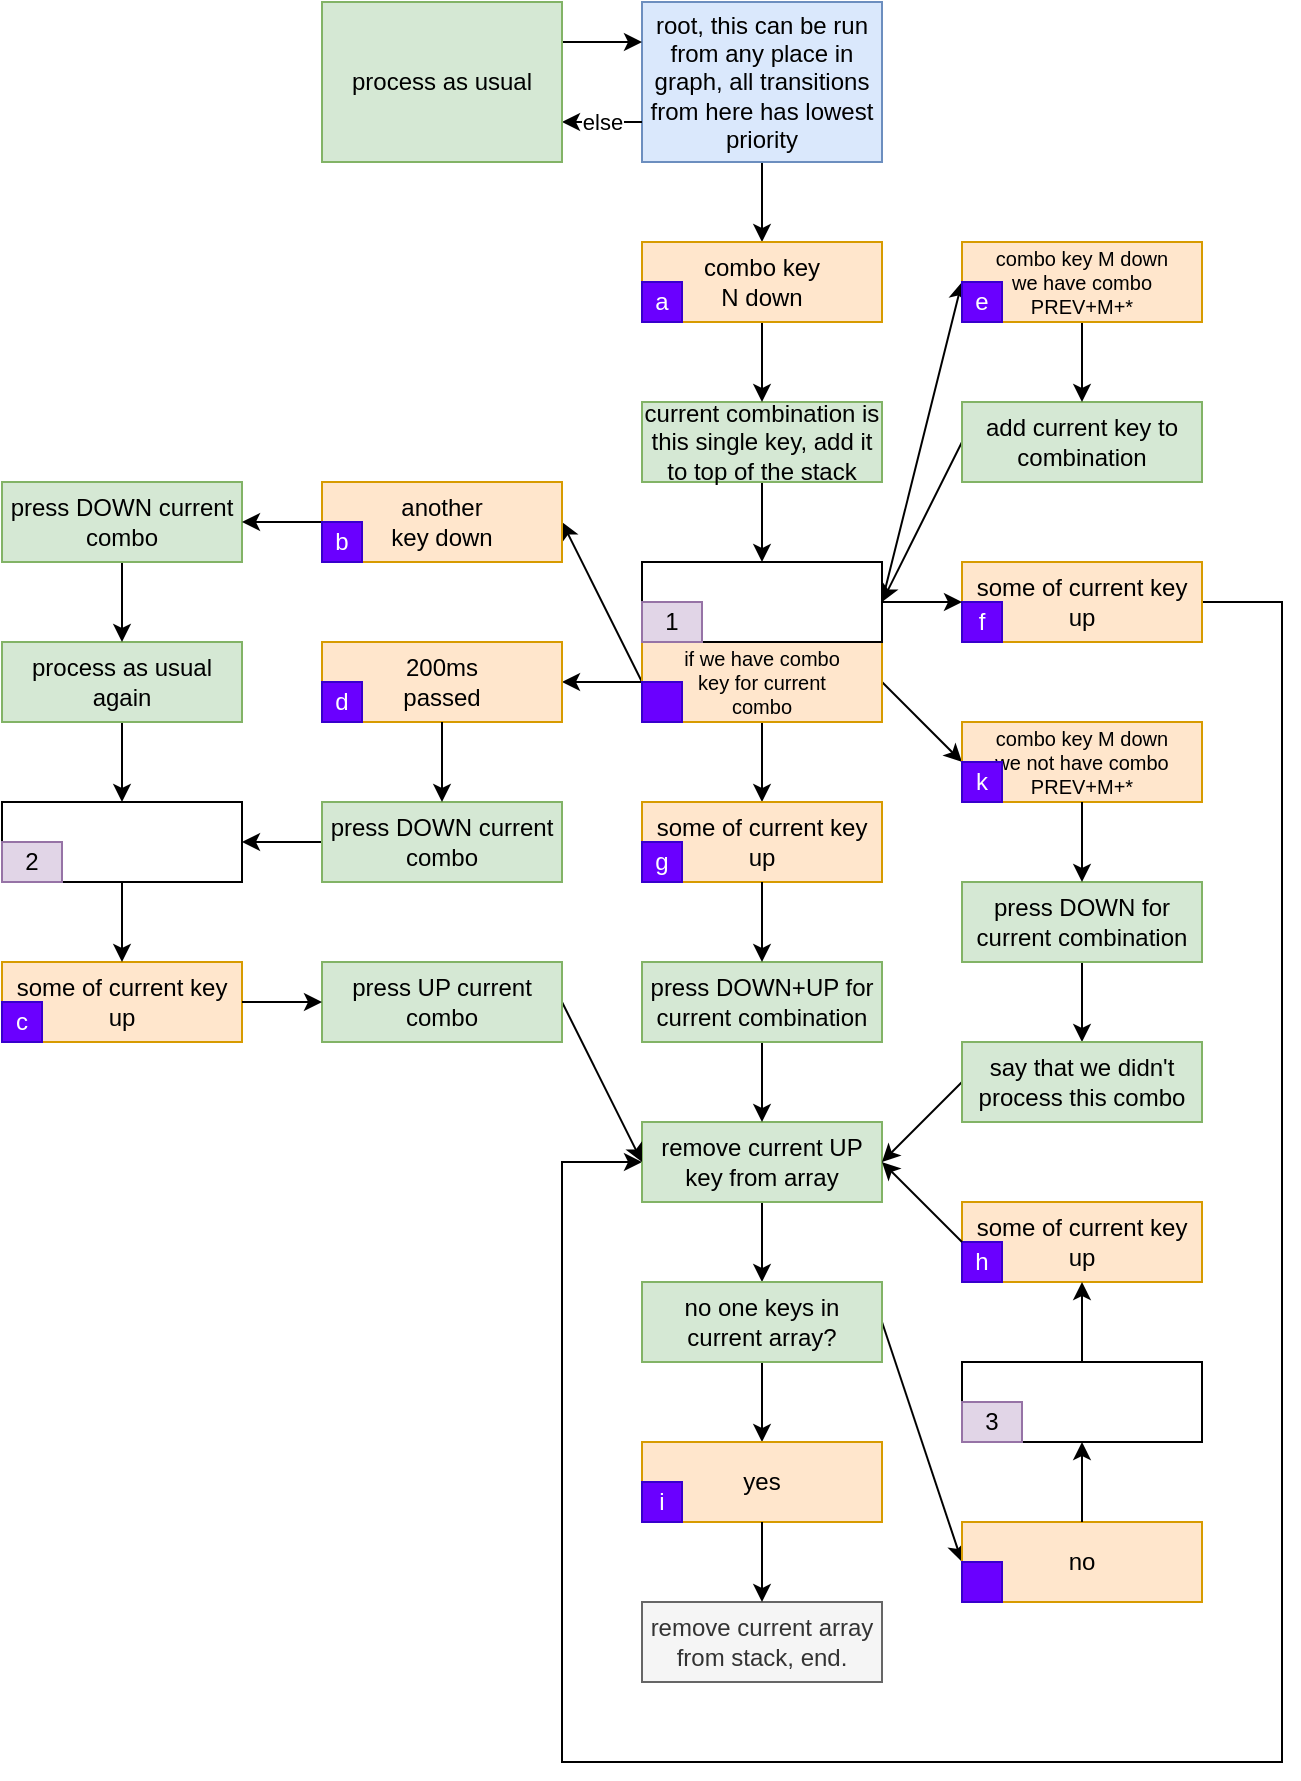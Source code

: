 <mxfile version="13.7.3" type="github">
  <diagram id="I-GsIGOzujkdGy-dldfp" name="Page-1">
    <mxGraphModel dx="143" dy="1140" grid="1" gridSize="10" guides="1" tooltips="1" connect="1" arrows="1" fold="1" page="1" pageScale="1" pageWidth="850" pageHeight="1100" math="0" shadow="0">
      <root>
        <mxCell id="0" />
        <mxCell id="1" parent="0" />
        <mxCell id="Cp73jElpVsVrNux0-uJD-24" style="edgeStyle=none;rounded=0;orthogonalLoop=1;jettySize=auto;html=1;" edge="1" parent="1" source="9FikOTbZSqQ_IjJCwpM8-122" target="Cp73jElpVsVrNux0-uJD-22">
          <mxGeometry relative="1" as="geometry" />
        </mxCell>
        <mxCell id="9FikOTbZSqQ_IjJCwpM8-122" value="root, this can be run from any place in graph, all transitions from here has lowest priority" style="rounded=0;whiteSpace=wrap;html=1;fillColor=#dae8fc;strokeColor=#6c8ebf;" parent="1" vertex="1">
          <mxGeometry x="1360" width="120" height="80" as="geometry" />
        </mxCell>
        <mxCell id="9FikOTbZSqQ_IjJCwpM8-123" value="remove current array from stack, end." style="rounded=0;whiteSpace=wrap;html=1;fillColor=#f5f5f5;strokeColor=#666666;fontColor=#333333;" parent="1" vertex="1">
          <mxGeometry x="1360" y="800" width="120" height="40" as="geometry" />
        </mxCell>
        <mxCell id="3cy7uIy2D0ZZn0zKqhlk-67" style="edgeStyle=orthogonalEdgeStyle;rounded=0;orthogonalLoop=1;jettySize=auto;html=1;exitX=1;exitY=0.5;exitDx=0;exitDy=0;" parent="1" source="Cp73jElpVsVrNux0-uJD-68" target="9FikOTbZSqQ_IjJCwpM8-125" edge="1">
          <mxGeometry relative="1" as="geometry">
            <Array as="points">
              <mxPoint x="1680" y="300" />
              <mxPoint x="1680" y="880" />
              <mxPoint x="1320" y="880" />
              <mxPoint x="1320" y="580" />
            </Array>
          </mxGeometry>
        </mxCell>
        <mxCell id="Cp73jElpVsVrNux0-uJD-15" style="edgeStyle=none;rounded=0;orthogonalLoop=1;jettySize=auto;html=1;exitX=1;exitY=0.5;exitDx=0;exitDy=0;entryX=0;entryY=0;entryDx=0;entryDy=0;" edge="1" parent="1" source="9FikOTbZSqQ_IjJCwpM8-124" target="ggF09_UAsh0PuTfxkhmL-5">
          <mxGeometry relative="1" as="geometry" />
        </mxCell>
        <mxCell id="FyaBsQyID1A_M-N_47Ui-7" style="edgeStyle=none;rounded=0;orthogonalLoop=1;jettySize=auto;html=1;" parent="1" source="9FikOTbZSqQ_IjJCwpM8-125" target="FyaBsQyID1A_M-N_47Ui-2" edge="1">
          <mxGeometry relative="1" as="geometry" />
        </mxCell>
        <mxCell id="9FikOTbZSqQ_IjJCwpM8-125" value="remove current UP key from array" style="rounded=0;whiteSpace=wrap;html=1;fillColor=#d5e8d4;strokeColor=#82b366;" parent="1" vertex="1">
          <mxGeometry x="1360" y="560" width="120" height="40" as="geometry" />
        </mxCell>
        <mxCell id="3cy7uIy2D0ZZn0zKqhlk-63" style="edgeStyle=none;rounded=0;orthogonalLoop=1;jettySize=auto;html=1;" parent="1" source="9FikOTbZSqQ_IjJCwpM8-132" target="9FikOTbZSqQ_IjJCwpM8-124" edge="1">
          <mxGeometry relative="1" as="geometry" />
        </mxCell>
        <mxCell id="9FikOTbZSqQ_IjJCwpM8-132" value="current combination is this single key, add it to top of the stack" style="rounded=0;whiteSpace=wrap;html=1;fillColor=#d5e8d4;strokeColor=#82b366;" parent="1" vertex="1">
          <mxGeometry x="1360" y="200" width="120" height="40" as="geometry" />
        </mxCell>
        <mxCell id="3cy7uIy2D0ZZn0zKqhlk-65" style="edgeStyle=none;rounded=0;orthogonalLoop=1;jettySize=auto;html=1;" parent="1" source="9FikOTbZSqQ_IjJCwpM8-134" target="3cy7uIy2D0ZZn0zKqhlk-14" edge="1">
          <mxGeometry relative="1" as="geometry" />
        </mxCell>
        <mxCell id="9FikOTbZSqQ_IjJCwpM8-134" value="process as usual again" style="rounded=0;whiteSpace=wrap;html=1;fillColor=#d5e8d4;strokeColor=#82b366;" parent="1" vertex="1">
          <mxGeometry x="1040" y="320" width="120" height="40" as="geometry" />
        </mxCell>
        <mxCell id="Cp73jElpVsVrNux0-uJD-20" style="edgeStyle=none;rounded=0;orthogonalLoop=1;jettySize=auto;html=1;exitX=0;exitY=0.5;exitDx=0;exitDy=0;entryX=1;entryY=0.5;entryDx=0;entryDy=0;" edge="1" parent="1" source="3cy7uIy2D0ZZn0zKqhlk-10" target="Cp73jElpVsVrNux0-uJD-19">
          <mxGeometry relative="1" as="geometry" />
        </mxCell>
        <mxCell id="Cp73jElpVsVrNux0-uJD-34" style="edgeStyle=none;rounded=0;orthogonalLoop=1;jettySize=auto;html=1;exitX=0;exitY=0.5;exitDx=0;exitDy=0;entryX=1;entryY=0.5;entryDx=0;entryDy=0;" edge="1" parent="1" source="3cy7uIy2D0ZZn0zKqhlk-10" target="Cp73jElpVsVrNux0-uJD-26">
          <mxGeometry relative="1" as="geometry" />
        </mxCell>
        <mxCell id="Cp73jElpVsVrNux0-uJD-65" style="edgeStyle=none;rounded=0;orthogonalLoop=1;jettySize=auto;html=1;exitX=1;exitY=0.5;exitDx=0;exitDy=0;entryX=0;entryY=0.5;entryDx=0;entryDy=0;" edge="1" parent="1" source="3cy7uIy2D0ZZn0zKqhlk-10" target="Cp73jElpVsVrNux0-uJD-62">
          <mxGeometry relative="1" as="geometry" />
        </mxCell>
        <mxCell id="Cp73jElpVsVrNux0-uJD-71" style="edgeStyle=none;rounded=0;orthogonalLoop=1;jettySize=auto;html=1;exitX=0.5;exitY=1;exitDx=0;exitDy=0;" edge="1" parent="1" source="3cy7uIy2D0ZZn0zKqhlk-10" target="Cp73jElpVsVrNux0-uJD-42">
          <mxGeometry relative="1" as="geometry" />
        </mxCell>
        <mxCell id="3cy7uIy2D0ZZn0zKqhlk-10" value="&lt;p style=&quot;line-height: 100%&quot;&gt;&lt;/p&gt;&lt;div style=&quot;font-size: 10px&quot;&gt;&lt;font style=&quot;font-size: 10px&quot;&gt;if we have combo&lt;/font&gt;&lt;/div&gt;&lt;div style=&quot;font-size: 10px&quot;&gt;&lt;font style=&quot;font-size: 10px&quot;&gt; key for current &lt;br&gt;&lt;/font&gt;&lt;/div&gt;&lt;div style=&quot;font-size: 10px&quot;&gt;&lt;font style=&quot;font-size: 10px&quot;&gt;combo&lt;/font&gt;&lt;/div&gt;&lt;p&gt;&lt;/p&gt;" style="rounded=0;whiteSpace=wrap;html=1;fillColor=#ffe6cc;strokeColor=#d79b00;" parent="1" vertex="1">
          <mxGeometry x="1360" y="320" width="120" height="40" as="geometry" />
        </mxCell>
        <mxCell id="Cp73jElpVsVrNux0-uJD-74" style="edgeStyle=none;rounded=0;orthogonalLoop=1;jettySize=auto;html=1;" edge="1" parent="1" source="3cy7uIy2D0ZZn0zKqhlk-12" target="9FikOTbZSqQ_IjJCwpM8-125">
          <mxGeometry relative="1" as="geometry" />
        </mxCell>
        <mxCell id="3cy7uIy2D0ZZn0zKqhlk-12" value="press DOWN+UP for current combination" style="rounded=0;whiteSpace=wrap;html=1;fillColor=#d5e8d4;strokeColor=#82b366;" parent="1" vertex="1">
          <mxGeometry x="1360" y="480" width="120" height="40" as="geometry" />
        </mxCell>
        <mxCell id="3cy7uIy2D0ZZn0zKqhlk-56" style="edgeStyle=none;rounded=0;orthogonalLoop=1;jettySize=auto;html=1;exitX=0;exitY=0.5;exitDx=0;exitDy=0;entryX=1;entryY=0.5;entryDx=0;entryDy=0;" parent="1" source="3cy7uIy2D0ZZn0zKqhlk-19" target="9FikOTbZSqQ_IjJCwpM8-124" edge="1">
          <mxGeometry relative="1" as="geometry" />
        </mxCell>
        <mxCell id="3cy7uIy2D0ZZn0zKqhlk-19" value="add current key to combination" style="rounded=0;whiteSpace=wrap;html=1;fillColor=#d5e8d4;strokeColor=#82b366;" parent="1" vertex="1">
          <mxGeometry x="1520" y="200" width="120" height="40" as="geometry" />
        </mxCell>
        <mxCell id="3cy7uIy2D0ZZn0zKqhlk-64" style="edgeStyle=none;rounded=0;orthogonalLoop=1;jettySize=auto;html=1;exitX=1;exitY=0.5;exitDx=0;exitDy=0;entryX=0;entryY=0.5;entryDx=0;entryDy=0;" parent="1" source="3cy7uIy2D0ZZn0zKqhlk-26" target="9FikOTbZSqQ_IjJCwpM8-125" edge="1">
          <mxGeometry relative="1" as="geometry" />
        </mxCell>
        <mxCell id="3cy7uIy2D0ZZn0zKqhlk-26" value="press UP current combo" style="rounded=0;whiteSpace=wrap;html=1;fillColor=#d5e8d4;strokeColor=#82b366;" parent="1" vertex="1">
          <mxGeometry x="1200" y="480" width="120" height="40" as="geometry" />
        </mxCell>
        <mxCell id="3cy7uIy2D0ZZn0zKqhlk-53" value="else" style="edgeStyle=none;rounded=0;orthogonalLoop=1;jettySize=auto;html=1;exitX=0;exitY=0.75;exitDx=0;exitDy=0;entryX=1;entryY=0.75;entryDx=0;entryDy=0;" parent="1" source="9FikOTbZSqQ_IjJCwpM8-122" target="3cy7uIy2D0ZZn0zKqhlk-55" edge="1">
          <mxGeometry relative="1" as="geometry">
            <mxPoint x="1360" y="70" as="sourcePoint" />
          </mxGeometry>
        </mxCell>
        <mxCell id="3cy7uIy2D0ZZn0zKqhlk-54" style="edgeStyle=none;rounded=0;orthogonalLoop=1;jettySize=auto;html=1;exitX=1;exitY=0.25;exitDx=0;exitDy=0;entryX=0;entryY=0.25;entryDx=0;entryDy=0;" parent="1" source="3cy7uIy2D0ZZn0zKqhlk-55" target="9FikOTbZSqQ_IjJCwpM8-122" edge="1">
          <mxGeometry relative="1" as="geometry">
            <mxPoint x="1360" y="50" as="targetPoint" />
          </mxGeometry>
        </mxCell>
        <mxCell id="3cy7uIy2D0ZZn0zKqhlk-55" value="process as usual" style="rounded=0;whiteSpace=wrap;html=1;fillColor=#d5e8d4;strokeColor=#82b366;" parent="1" vertex="1">
          <mxGeometry x="1200" width="120" height="80" as="geometry" />
        </mxCell>
        <mxCell id="Cp73jElpVsVrNux0-uJD-54" style="edgeStyle=none;rounded=0;orthogonalLoop=1;jettySize=auto;html=1;" edge="1" parent="1" source="FyaBsQyID1A_M-N_47Ui-2" target="Cp73jElpVsVrNux0-uJD-52">
          <mxGeometry relative="1" as="geometry" />
        </mxCell>
        <mxCell id="Cp73jElpVsVrNux0-uJD-59" style="edgeStyle=none;rounded=0;orthogonalLoop=1;jettySize=auto;html=1;entryX=0;entryY=0.5;entryDx=0;entryDy=0;exitX=1;exitY=0.5;exitDx=0;exitDy=0;" edge="1" parent="1" source="FyaBsQyID1A_M-N_47Ui-2" target="Cp73jElpVsVrNux0-uJD-57">
          <mxGeometry relative="1" as="geometry" />
        </mxCell>
        <mxCell id="FyaBsQyID1A_M-N_47Ui-2" value="no one keys in current array?" style="rounded=0;whiteSpace=wrap;html=1;fillColor=#d5e8d4;strokeColor=#82b366;" parent="1" vertex="1">
          <mxGeometry x="1360" y="640" width="120" height="40" as="geometry" />
        </mxCell>
        <mxCell id="Cp73jElpVsVrNux0-uJD-2" style="edgeStyle=orthogonalEdgeStyle;rounded=0;orthogonalLoop=1;jettySize=auto;html=1;" edge="1" parent="1" source="Cp73jElpVsVrNux0-uJD-1" target="9FikOTbZSqQ_IjJCwpM8-134">
          <mxGeometry relative="1" as="geometry" />
        </mxCell>
        <mxCell id="Cp73jElpVsVrNux0-uJD-1" value="&lt;div&gt;press DOWN current combo&lt;/div&gt;" style="rounded=0;whiteSpace=wrap;html=1;fillColor=#d5e8d4;strokeColor=#82b366;" vertex="1" parent="1">
          <mxGeometry x="1040" y="240" width="120" height="40" as="geometry" />
        </mxCell>
        <mxCell id="Cp73jElpVsVrNux0-uJD-5" style="rounded=0;orthogonalLoop=1;jettySize=auto;html=1;entryX=1;entryY=0.5;entryDx=0;entryDy=0;exitX=0;exitY=0.5;exitDx=0;exitDy=0;" edge="1" parent="1" source="Cp73jElpVsVrNux0-uJD-4" target="3cy7uIy2D0ZZn0zKqhlk-14">
          <mxGeometry relative="1" as="geometry" />
        </mxCell>
        <mxCell id="Cp73jElpVsVrNux0-uJD-4" value="&lt;div&gt;press DOWN current combo&lt;/div&gt;" style="rounded=0;whiteSpace=wrap;html=1;fillColor=#d5e8d4;strokeColor=#82b366;" vertex="1" parent="1">
          <mxGeometry x="1200" y="400" width="120" height="40" as="geometry" />
        </mxCell>
        <mxCell id="Cp73jElpVsVrNux0-uJD-9" style="edgeStyle=none;rounded=0;orthogonalLoop=1;jettySize=auto;html=1;" edge="1" parent="1" source="Cp73jElpVsVrNux0-uJD-6" target="Cp73jElpVsVrNux0-uJD-8">
          <mxGeometry relative="1" as="geometry" />
        </mxCell>
        <mxCell id="Cp73jElpVsVrNux0-uJD-6" value="press DOWN for current combination" style="rounded=0;whiteSpace=wrap;html=1;fillColor=#d5e8d4;strokeColor=#82b366;" vertex="1" parent="1">
          <mxGeometry x="1520" y="440" width="120" height="40" as="geometry" />
        </mxCell>
        <mxCell id="Cp73jElpVsVrNux0-uJD-75" style="edgeStyle=none;rounded=0;orthogonalLoop=1;jettySize=auto;html=1;exitX=0;exitY=0.5;exitDx=0;exitDy=0;entryX=1;entryY=0.5;entryDx=0;entryDy=0;" edge="1" parent="1" source="Cp73jElpVsVrNux0-uJD-8" target="9FikOTbZSqQ_IjJCwpM8-125">
          <mxGeometry relative="1" as="geometry" />
        </mxCell>
        <mxCell id="Cp73jElpVsVrNux0-uJD-8" value="say that we didn&#39;t process this combo" style="rounded=0;whiteSpace=wrap;html=1;fillColor=#d5e8d4;strokeColor=#82b366;" vertex="1" parent="1">
          <mxGeometry x="1520" y="520" width="120" height="40" as="geometry" />
        </mxCell>
        <mxCell id="Cp73jElpVsVrNux0-uJD-16" style="edgeStyle=none;rounded=0;orthogonalLoop=1;jettySize=auto;html=1;" edge="1" parent="1" source="Cp73jElpVsVrNux0-uJD-14" target="3cy7uIy2D0ZZn0zKqhlk-19">
          <mxGeometry relative="1" as="geometry" />
        </mxCell>
        <mxCell id="Cp73jElpVsVrNux0-uJD-21" style="edgeStyle=none;rounded=0;orthogonalLoop=1;jettySize=auto;html=1;entryX=1;entryY=0.5;entryDx=0;entryDy=0;" edge="1" parent="1" source="Cp73jElpVsVrNux0-uJD-19" target="Cp73jElpVsVrNux0-uJD-1">
          <mxGeometry relative="1" as="geometry" />
        </mxCell>
        <mxCell id="Cp73jElpVsVrNux0-uJD-25" style="edgeStyle=none;rounded=0;orthogonalLoop=1;jettySize=auto;html=1;" edge="1" parent="1" source="Cp73jElpVsVrNux0-uJD-22" target="9FikOTbZSqQ_IjJCwpM8-132">
          <mxGeometry relative="1" as="geometry" />
        </mxCell>
        <mxCell id="Cp73jElpVsVrNux0-uJD-27" value="" style="group" vertex="1" connectable="0" parent="1">
          <mxGeometry x="1200" y="320" width="120" height="40" as="geometry" />
        </mxCell>
        <mxCell id="Cp73jElpVsVrNux0-uJD-26" value="&lt;div&gt;200ms&lt;/div&gt;&lt;div&gt;passed&lt;br&gt;&lt;/div&gt;" style="rounded=0;whiteSpace=wrap;html=1;fillColor=#ffe6cc;strokeColor=#d79b00;" vertex="1" parent="Cp73jElpVsVrNux0-uJD-27">
          <mxGeometry width="120" height="40" as="geometry" />
        </mxCell>
        <mxCell id="ggF09_UAsh0PuTfxkhmL-3" value="d" style="rounded=0;whiteSpace=wrap;html=1;fillColor=#6a00ff;strokeColor=#3700CC;fontColor=#ffffff;" parent="Cp73jElpVsVrNux0-uJD-27" vertex="1">
          <mxGeometry y="20" width="20" height="20" as="geometry" />
        </mxCell>
        <mxCell id="Cp73jElpVsVrNux0-uJD-28" value="" style="group" vertex="1" connectable="0" parent="1">
          <mxGeometry x="1200" y="240" width="120" height="40" as="geometry" />
        </mxCell>
        <mxCell id="Cp73jElpVsVrNux0-uJD-19" value="&lt;div&gt;another &lt;br&gt;&lt;/div&gt;&lt;div&gt;key down&lt;/div&gt;" style="rounded=0;whiteSpace=wrap;html=1;fillColor=#ffe6cc;strokeColor=#d79b00;" vertex="1" parent="Cp73jElpVsVrNux0-uJD-28">
          <mxGeometry width="120" height="40" as="geometry" />
        </mxCell>
        <mxCell id="ggF09_UAsh0PuTfxkhmL-2" value="b" style="rounded=0;whiteSpace=wrap;html=1;fillColor=#6a00ff;strokeColor=#3700CC;fontColor=#ffffff;" parent="Cp73jElpVsVrNux0-uJD-28" vertex="1">
          <mxGeometry y="20" width="20" height="20" as="geometry" />
        </mxCell>
        <mxCell id="Cp73jElpVsVrNux0-uJD-29" value="" style="group" vertex="1" connectable="0" parent="1">
          <mxGeometry x="1520" y="120" width="120" height="40" as="geometry" />
        </mxCell>
        <mxCell id="Cp73jElpVsVrNux0-uJD-14" value="&lt;div style=&quot;font-size: 10px&quot;&gt;&lt;font style=&quot;font-size: 10px&quot;&gt;combo key M down&lt;/font&gt;&lt;div&gt;&lt;font style=&quot;font-size: 10px&quot;&gt;we have combo PREV+M&lt;/font&gt;&lt;font style=&quot;font-size: 10px&quot;&gt;+*&lt;/font&gt;&lt;/div&gt;&lt;/div&gt;" style="rounded=0;whiteSpace=wrap;html=1;fillColor=#ffe6cc;strokeColor=#d79b00;" vertex="1" parent="Cp73jElpVsVrNux0-uJD-29">
          <mxGeometry width="120" height="40" as="geometry" />
        </mxCell>
        <mxCell id="ggF09_UAsh0PuTfxkhmL-5" value="e" style="rounded=0;whiteSpace=wrap;html=1;fillColor=#6a00ff;strokeColor=#3700CC;fontColor=#ffffff;" parent="Cp73jElpVsVrNux0-uJD-29" vertex="1">
          <mxGeometry y="20" width="20" height="20" as="geometry" />
        </mxCell>
        <mxCell id="Cp73jElpVsVrNux0-uJD-30" value="" style="group" vertex="1" connectable="0" parent="1">
          <mxGeometry x="1360" y="120" width="120" height="40" as="geometry" />
        </mxCell>
        <mxCell id="Cp73jElpVsVrNux0-uJD-22" value="&lt;div&gt;combo key &lt;br&gt;&lt;/div&gt;&lt;div&gt;N down&lt;/div&gt;" style="rounded=0;whiteSpace=wrap;html=1;fillColor=#ffe6cc;strokeColor=#d79b00;" vertex="1" parent="Cp73jElpVsVrNux0-uJD-30">
          <mxGeometry width="120" height="40" as="geometry" />
        </mxCell>
        <mxCell id="ggF09_UAsh0PuTfxkhmL-1" value="a" style="rounded=0;whiteSpace=wrap;html=1;fillColor=#6a00ff;strokeColor=#3700CC;fontColor=#ffffff;" parent="Cp73jElpVsVrNux0-uJD-30" vertex="1">
          <mxGeometry y="20" width="20" height="20" as="geometry" />
        </mxCell>
        <mxCell id="Cp73jElpVsVrNux0-uJD-31" value="" style="group" vertex="1" connectable="0" parent="1">
          <mxGeometry x="1360" y="280" width="120" height="40" as="geometry" />
        </mxCell>
        <mxCell id="9FikOTbZSqQ_IjJCwpM8-124" value="" style="rounded=0;whiteSpace=wrap;html=1;" parent="Cp73jElpVsVrNux0-uJD-31" vertex="1">
          <mxGeometry width="120" height="40" as="geometry" />
        </mxCell>
        <mxCell id="3cy7uIy2D0ZZn0zKqhlk-70" value="1" style="rounded=0;whiteSpace=wrap;html=1;fillColor=#e1d5e7;strokeColor=#9673a6;" parent="Cp73jElpVsVrNux0-uJD-31" vertex="1">
          <mxGeometry y="20" width="30" height="20" as="geometry" />
        </mxCell>
        <mxCell id="Cp73jElpVsVrNux0-uJD-32" value="" style="group" vertex="1" connectable="0" parent="1">
          <mxGeometry x="1520" y="680" width="120" height="40" as="geometry" />
        </mxCell>
        <mxCell id="FyaBsQyID1A_M-N_47Ui-1" value="" style="rounded=0;whiteSpace=wrap;html=1;" parent="Cp73jElpVsVrNux0-uJD-32" vertex="1">
          <mxGeometry width="120" height="40" as="geometry" />
        </mxCell>
        <mxCell id="3cy7uIy2D0ZZn0zKqhlk-72" value="3" style="rounded=0;whiteSpace=wrap;html=1;fillColor=#e1d5e7;strokeColor=#9673a6;" parent="Cp73jElpVsVrNux0-uJD-32" vertex="1">
          <mxGeometry y="20" width="30" height="20" as="geometry" />
        </mxCell>
        <mxCell id="Cp73jElpVsVrNux0-uJD-33" value="" style="group" vertex="1" connectable="0" parent="1">
          <mxGeometry x="1040" y="400" width="120" height="40" as="geometry" />
        </mxCell>
        <mxCell id="3cy7uIy2D0ZZn0zKqhlk-14" value="" style="rounded=0;whiteSpace=wrap;html=1;" parent="Cp73jElpVsVrNux0-uJD-33" vertex="1">
          <mxGeometry width="120" height="40" as="geometry" />
        </mxCell>
        <mxCell id="3cy7uIy2D0ZZn0zKqhlk-74" value="2" style="rounded=0;whiteSpace=wrap;html=1;fillColor=#e1d5e7;strokeColor=#9673a6;" parent="Cp73jElpVsVrNux0-uJD-33" vertex="1">
          <mxGeometry y="20" width="30" height="20" as="geometry" />
        </mxCell>
        <mxCell id="Cp73jElpVsVrNux0-uJD-35" style="edgeStyle=none;rounded=0;orthogonalLoop=1;jettySize=auto;html=1;" edge="1" parent="1" source="Cp73jElpVsVrNux0-uJD-26" target="Cp73jElpVsVrNux0-uJD-4">
          <mxGeometry relative="1" as="geometry" />
        </mxCell>
        <mxCell id="Cp73jElpVsVrNux0-uJD-36" value="" style="group" vertex="1" connectable="0" parent="1">
          <mxGeometry x="1040" y="480" width="120" height="40" as="geometry" />
        </mxCell>
        <mxCell id="Cp73jElpVsVrNux0-uJD-37" value="some of current key up" style="rounded=0;whiteSpace=wrap;html=1;fillColor=#ffe6cc;strokeColor=#d79b00;" vertex="1" parent="Cp73jElpVsVrNux0-uJD-36">
          <mxGeometry width="120" height="40" as="geometry" />
        </mxCell>
        <mxCell id="Cp73jElpVsVrNux0-uJD-38" value="c" style="rounded=0;whiteSpace=wrap;html=1;fillColor=#6a00ff;strokeColor=#3700CC;fontColor=#ffffff;" vertex="1" parent="Cp73jElpVsVrNux0-uJD-36">
          <mxGeometry y="20" width="20" height="20" as="geometry" />
        </mxCell>
        <mxCell id="Cp73jElpVsVrNux0-uJD-39" style="edgeStyle=none;rounded=0;orthogonalLoop=1;jettySize=auto;html=1;" edge="1" parent="1" source="3cy7uIy2D0ZZn0zKqhlk-14" target="Cp73jElpVsVrNux0-uJD-37">
          <mxGeometry relative="1" as="geometry" />
        </mxCell>
        <mxCell id="Cp73jElpVsVrNux0-uJD-40" style="edgeStyle=none;rounded=0;orthogonalLoop=1;jettySize=auto;html=1;" edge="1" parent="1" source="Cp73jElpVsVrNux0-uJD-37" target="3cy7uIy2D0ZZn0zKqhlk-26">
          <mxGeometry relative="1" as="geometry" />
        </mxCell>
        <mxCell id="Cp73jElpVsVrNux0-uJD-41" value="" style="group" vertex="1" connectable="0" parent="1">
          <mxGeometry x="1360" y="400" width="120" height="40" as="geometry" />
        </mxCell>
        <mxCell id="Cp73jElpVsVrNux0-uJD-42" value="some of current key up" style="rounded=0;whiteSpace=wrap;html=1;fillColor=#ffe6cc;strokeColor=#d79b00;" vertex="1" parent="Cp73jElpVsVrNux0-uJD-41">
          <mxGeometry width="120" height="40" as="geometry" />
        </mxCell>
        <mxCell id="Cp73jElpVsVrNux0-uJD-43" value="g" style="rounded=0;whiteSpace=wrap;html=1;fillColor=#6a00ff;strokeColor=#3700CC;fontColor=#ffffff;" vertex="1" parent="Cp73jElpVsVrNux0-uJD-41">
          <mxGeometry y="20" width="20" height="20" as="geometry" />
        </mxCell>
        <mxCell id="Cp73jElpVsVrNux0-uJD-46" value="" style="group" vertex="1" connectable="0" parent="1">
          <mxGeometry x="1520" y="600" width="120" height="40" as="geometry" />
        </mxCell>
        <mxCell id="Cp73jElpVsVrNux0-uJD-47" value="some of current key up" style="rounded=0;whiteSpace=wrap;html=1;fillColor=#ffe6cc;strokeColor=#d79b00;" vertex="1" parent="Cp73jElpVsVrNux0-uJD-46">
          <mxGeometry width="120" height="40" as="geometry" />
        </mxCell>
        <mxCell id="Cp73jElpVsVrNux0-uJD-48" value="h" style="rounded=0;whiteSpace=wrap;html=1;fillColor=#6a00ff;strokeColor=#3700CC;fontColor=#ffffff;" vertex="1" parent="Cp73jElpVsVrNux0-uJD-46">
          <mxGeometry y="20" width="20" height="20" as="geometry" />
        </mxCell>
        <mxCell id="Cp73jElpVsVrNux0-uJD-49" style="edgeStyle=none;rounded=0;orthogonalLoop=1;jettySize=auto;html=1;" edge="1" parent="1" source="FyaBsQyID1A_M-N_47Ui-1" target="Cp73jElpVsVrNux0-uJD-47">
          <mxGeometry relative="1" as="geometry" />
        </mxCell>
        <mxCell id="Cp73jElpVsVrNux0-uJD-50" style="edgeStyle=none;rounded=0;orthogonalLoop=1;jettySize=auto;html=1;entryX=1;entryY=0.5;entryDx=0;entryDy=0;exitX=0;exitY=0;exitDx=0;exitDy=0;" edge="1" parent="1" source="Cp73jElpVsVrNux0-uJD-48" target="9FikOTbZSqQ_IjJCwpM8-125">
          <mxGeometry relative="1" as="geometry" />
        </mxCell>
        <mxCell id="Cp73jElpVsVrNux0-uJD-51" value="" style="group" vertex="1" connectable="0" parent="1">
          <mxGeometry x="1360" y="720" width="120" height="40" as="geometry" />
        </mxCell>
        <mxCell id="Cp73jElpVsVrNux0-uJD-52" value="yes" style="rounded=0;whiteSpace=wrap;html=1;fillColor=#ffe6cc;strokeColor=#d79b00;" vertex="1" parent="Cp73jElpVsVrNux0-uJD-51">
          <mxGeometry width="120" height="40" as="geometry" />
        </mxCell>
        <mxCell id="Cp73jElpVsVrNux0-uJD-53" value="i" style="rounded=0;whiteSpace=wrap;html=1;fillColor=#6a00ff;strokeColor=#3700CC;fontColor=#ffffff;" vertex="1" parent="Cp73jElpVsVrNux0-uJD-51">
          <mxGeometry y="20" width="20" height="20" as="geometry" />
        </mxCell>
        <mxCell id="Cp73jElpVsVrNux0-uJD-55" style="edgeStyle=none;rounded=0;orthogonalLoop=1;jettySize=auto;html=1;" edge="1" parent="1" source="Cp73jElpVsVrNux0-uJD-52" target="9FikOTbZSqQ_IjJCwpM8-123">
          <mxGeometry relative="1" as="geometry" />
        </mxCell>
        <mxCell id="Cp73jElpVsVrNux0-uJD-56" value="" style="group" vertex="1" connectable="0" parent="1">
          <mxGeometry x="1520" y="760" width="120" height="40" as="geometry" />
        </mxCell>
        <mxCell id="Cp73jElpVsVrNux0-uJD-57" value="no" style="rounded=0;whiteSpace=wrap;html=1;fillColor=#ffe6cc;strokeColor=#d79b00;" vertex="1" parent="Cp73jElpVsVrNux0-uJD-56">
          <mxGeometry width="120" height="40" as="geometry" />
        </mxCell>
        <mxCell id="Cp73jElpVsVrNux0-uJD-58" value="" style="rounded=0;whiteSpace=wrap;html=1;fillColor=#6a00ff;strokeColor=#3700CC;fontColor=#ffffff;" vertex="1" parent="Cp73jElpVsVrNux0-uJD-56">
          <mxGeometry y="20" width="20" height="20" as="geometry" />
        </mxCell>
        <mxCell id="Cp73jElpVsVrNux0-uJD-60" style="edgeStyle=none;rounded=0;orthogonalLoop=1;jettySize=auto;html=1;" edge="1" parent="1" source="Cp73jElpVsVrNux0-uJD-57" target="FyaBsQyID1A_M-N_47Ui-1">
          <mxGeometry relative="1" as="geometry" />
        </mxCell>
        <mxCell id="Cp73jElpVsVrNux0-uJD-61" value="" style="group" vertex="1" connectable="0" parent="1">
          <mxGeometry x="1520" y="360" width="120" height="40" as="geometry" />
        </mxCell>
        <mxCell id="Cp73jElpVsVrNux0-uJD-62" value="&lt;div style=&quot;font-size: 10px&quot;&gt;&lt;font style=&quot;font-size: 10px&quot;&gt;combo key M down&lt;/font&gt;&lt;div&gt;&lt;font style=&quot;font-size: 10px&quot;&gt;we not have combo PREV+M&lt;/font&gt;&lt;font style=&quot;font-size: 10px&quot;&gt;+*&lt;/font&gt;&lt;/div&gt;&lt;/div&gt;" style="rounded=0;whiteSpace=wrap;html=1;fillColor=#ffe6cc;strokeColor=#d79b00;" vertex="1" parent="Cp73jElpVsVrNux0-uJD-61">
          <mxGeometry width="120" height="40" as="geometry" />
        </mxCell>
        <mxCell id="Cp73jElpVsVrNux0-uJD-63" value="k" style="rounded=0;whiteSpace=wrap;html=1;fillColor=#6a00ff;strokeColor=#3700CC;fontColor=#ffffff;" vertex="1" parent="Cp73jElpVsVrNux0-uJD-61">
          <mxGeometry y="20" width="20" height="20" as="geometry" />
        </mxCell>
        <mxCell id="Cp73jElpVsVrNux0-uJD-66" style="edgeStyle=none;rounded=0;orthogonalLoop=1;jettySize=auto;html=1;" edge="1" parent="1" source="Cp73jElpVsVrNux0-uJD-62" target="Cp73jElpVsVrNux0-uJD-6">
          <mxGeometry relative="1" as="geometry" />
        </mxCell>
        <mxCell id="Cp73jElpVsVrNux0-uJD-67" value="" style="group" vertex="1" connectable="0" parent="1">
          <mxGeometry x="1520" y="280" width="120" height="40" as="geometry" />
        </mxCell>
        <mxCell id="Cp73jElpVsVrNux0-uJD-68" value="some of current key up" style="rounded=0;whiteSpace=wrap;html=1;fillColor=#ffe6cc;strokeColor=#d79b00;" vertex="1" parent="Cp73jElpVsVrNux0-uJD-67">
          <mxGeometry width="120" height="40" as="geometry" />
        </mxCell>
        <mxCell id="Cp73jElpVsVrNux0-uJD-69" value="f" style="rounded=0;whiteSpace=wrap;html=1;fillColor=#6a00ff;strokeColor=#3700CC;fontColor=#ffffff;" vertex="1" parent="Cp73jElpVsVrNux0-uJD-67">
          <mxGeometry y="20" width="20" height="20" as="geometry" />
        </mxCell>
        <mxCell id="Cp73jElpVsVrNux0-uJD-70" style="edgeStyle=none;rounded=0;orthogonalLoop=1;jettySize=auto;html=1;" edge="1" parent="1" source="9FikOTbZSqQ_IjJCwpM8-124" target="Cp73jElpVsVrNux0-uJD-68">
          <mxGeometry relative="1" as="geometry" />
        </mxCell>
        <mxCell id="Cp73jElpVsVrNux0-uJD-72" style="edgeStyle=none;rounded=0;orthogonalLoop=1;jettySize=auto;html=1;" edge="1" parent="1" source="Cp73jElpVsVrNux0-uJD-42" target="3cy7uIy2D0ZZn0zKqhlk-12">
          <mxGeometry relative="1" as="geometry" />
        </mxCell>
        <mxCell id="Cp73jElpVsVrNux0-uJD-76" value="" style="rounded=0;whiteSpace=wrap;html=1;fillColor=#6a00ff;strokeColor=#3700CC;fontColor=#ffffff;" vertex="1" parent="1">
          <mxGeometry x="1360" y="340" width="20" height="20" as="geometry" />
        </mxCell>
      </root>
    </mxGraphModel>
  </diagram>
</mxfile>
